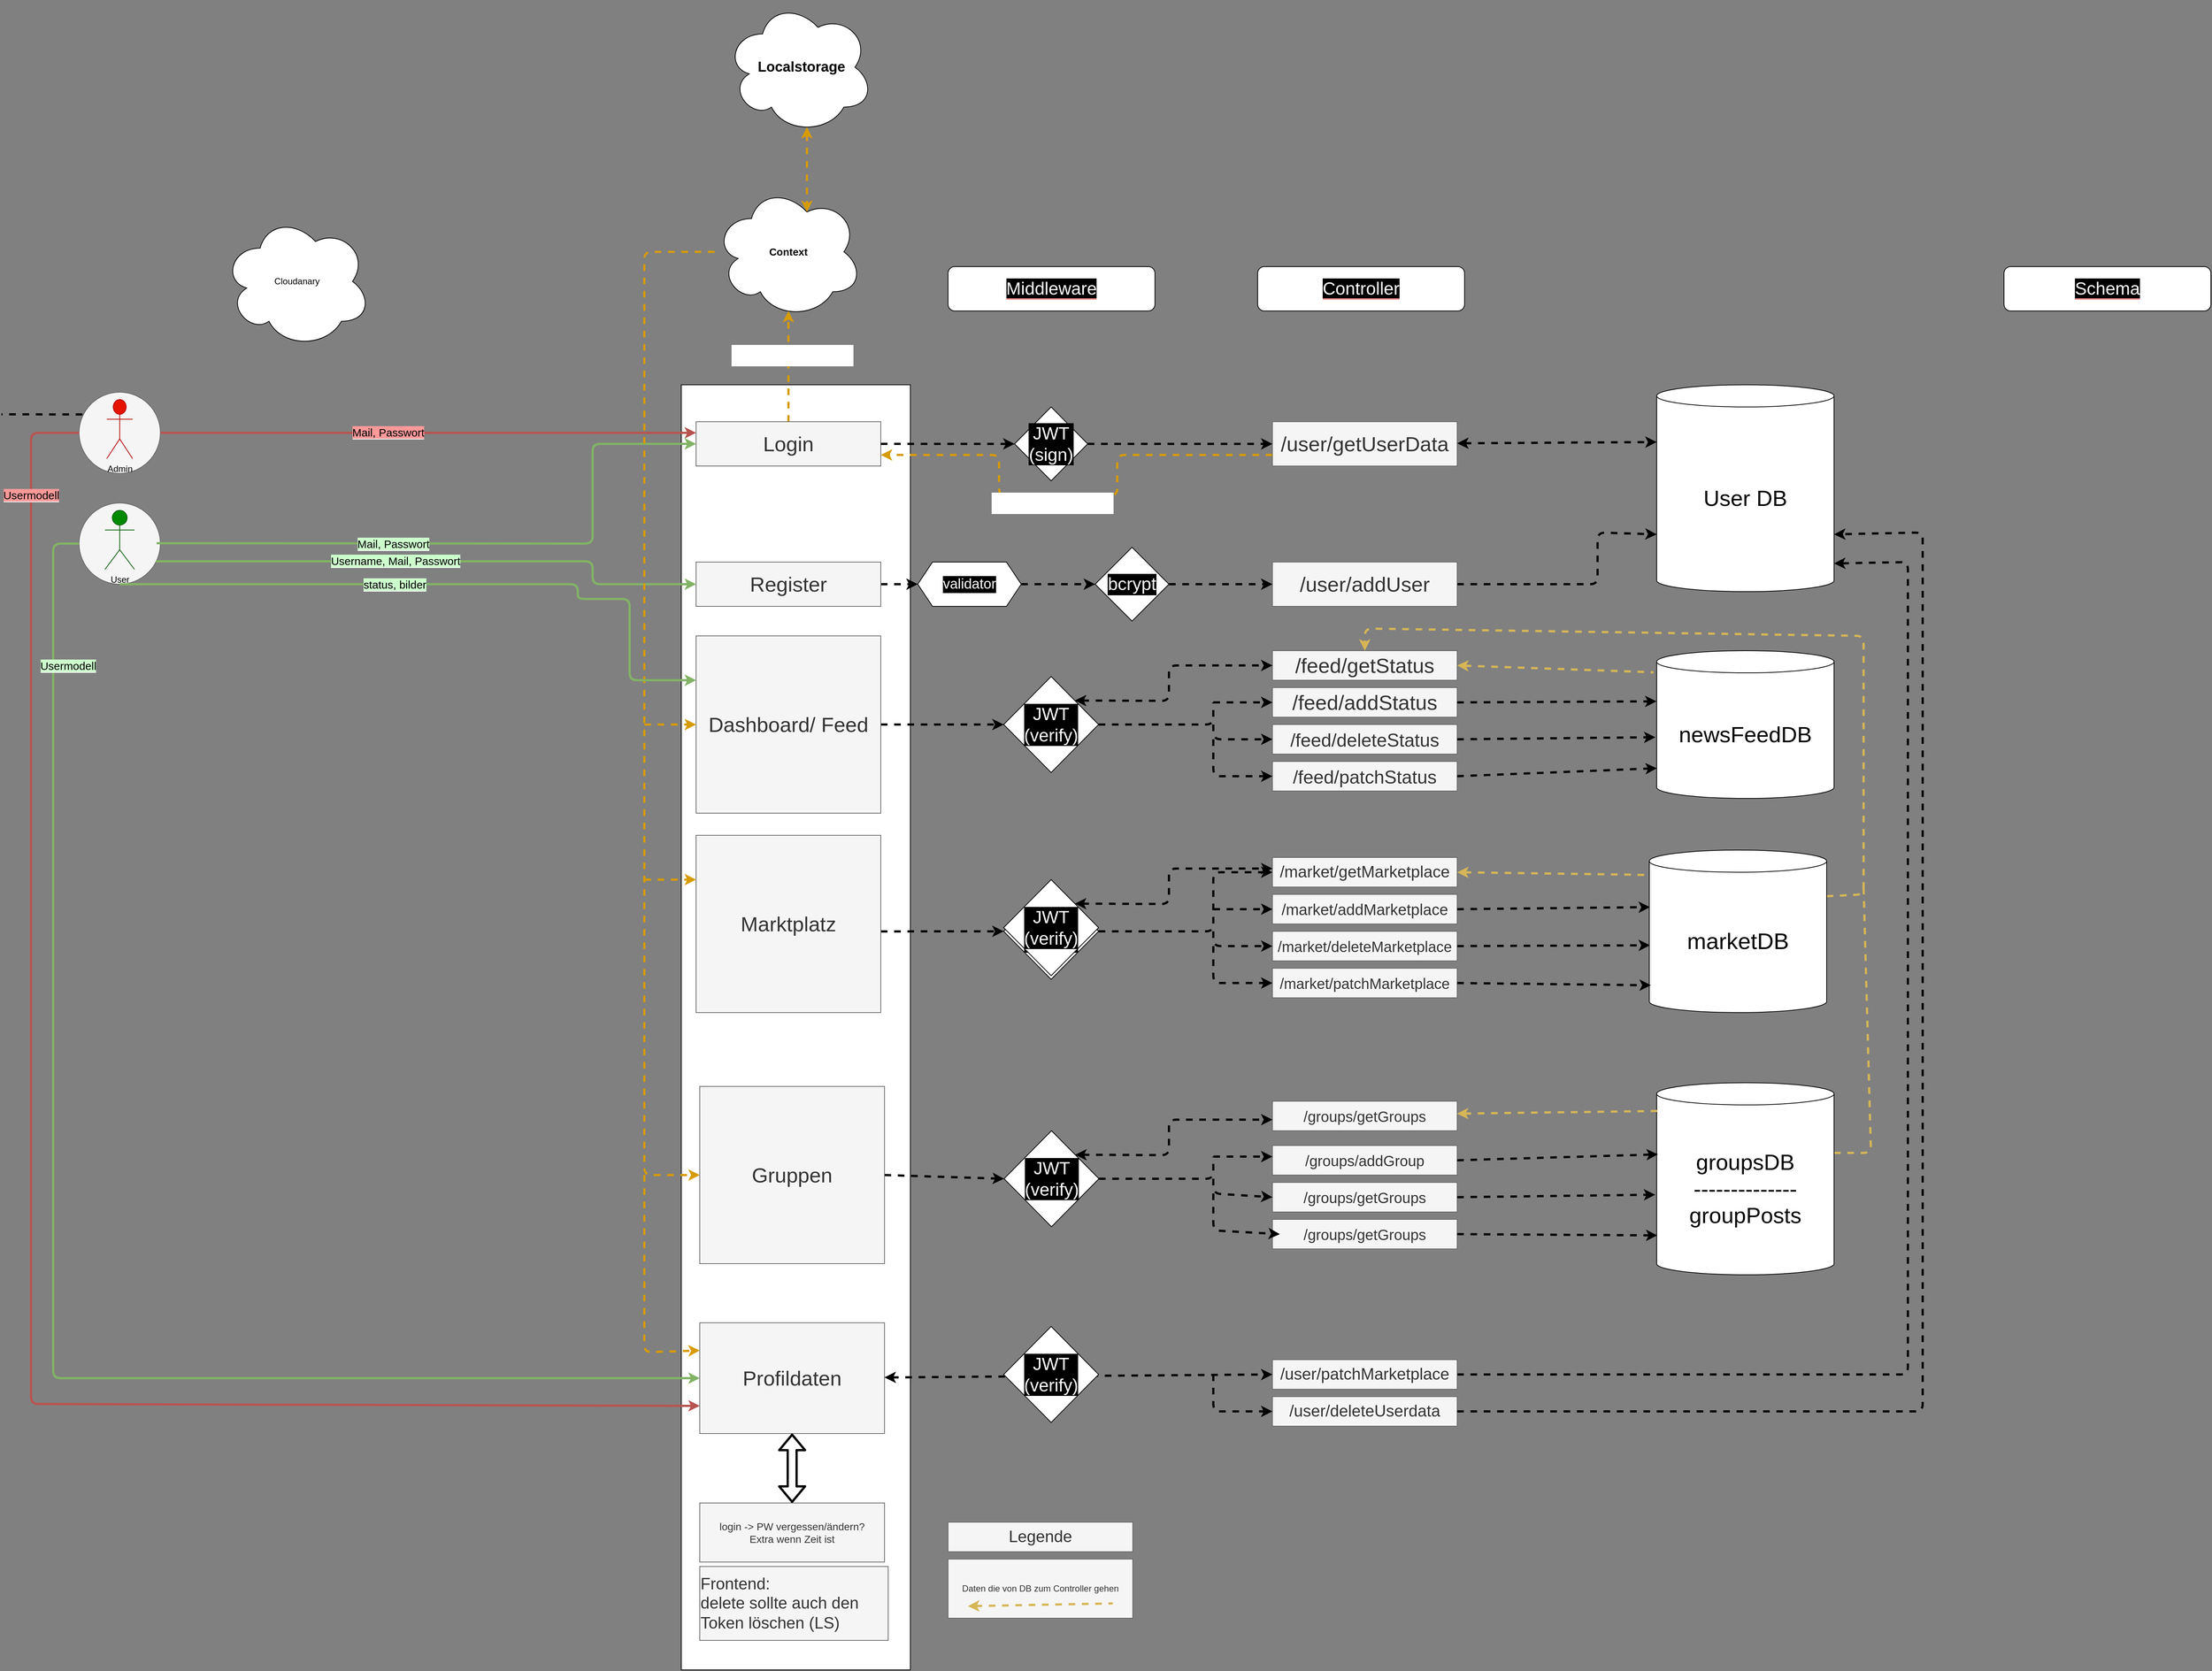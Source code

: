 <mxfile>
    <diagram id="BRW_ZsWo_HDdX70PyCVF" name="Seite-1">
        <mxGraphModel dx="2433" dy="1708" grid="1" gridSize="10" guides="1" tooltips="1" connect="1" arrows="1" fold="1" page="1" pageScale="1" pageWidth="827" pageHeight="1169" background="#808080" math="0" shadow="0">
            <root>
                <mxCell id="0"/>
                <mxCell id="1" parent="0"/>
                <mxCell id="218" style="edgeStyle=none;html=1;dashed=1;strokeWidth=3;fontSize=20;fontColor=#000000;startArrow=none;startFill=0;endArrow=none;endFill=0;exitX=0.04;exitY=0.274;exitDx=0;exitDy=0;exitPerimeter=0;" parent="1" source="62" edge="1">
                    <mxGeometry relative="1" as="geometry">
                        <mxPoint x="-40" y="280" as="targetPoint"/>
                    </mxGeometry>
                </mxCell>
                <mxCell id="62" value="" style="ellipse;whiteSpace=wrap;html=1;aspect=fixed;fillColor=#f5f5f5;fontColor=#333333;strokeColor=#666666;" parent="1" vertex="1">
                    <mxGeometry x="65" y="250" width="110" height="110" as="geometry"/>
                </mxCell>
                <mxCell id="61" value="" style="ellipse;whiteSpace=wrap;html=1;aspect=fixed;fillColor=#f5f5f5;fontColor=#333333;strokeColor=#666666;" parent="1" vertex="1">
                    <mxGeometry x="65" y="400" width="110" height="110" as="geometry"/>
                </mxCell>
                <mxCell id="2" value="&lt;font style=&quot;font-size: 30px;&quot;&gt;User DB&lt;/font&gt;" style="shape=cylinder3;whiteSpace=wrap;html=1;boundedLbl=1;backgroundOutline=1;size=15;" parent="1" vertex="1">
                    <mxGeometry x="2200" y="240" width="240" height="280" as="geometry"/>
                </mxCell>
                <mxCell id="5" value="Cloudanary&lt;br&gt;" style="ellipse;shape=cloud;whiteSpace=wrap;html=1;" parent="1" vertex="1">
                    <mxGeometry x="260" y="10" width="200" height="180" as="geometry"/>
                </mxCell>
                <mxCell id="6" value="&lt;font style=&quot;font-size: 14px;&quot;&gt;&lt;b&gt;Context&lt;/b&gt;&lt;/font&gt;" style="ellipse;shape=cloud;whiteSpace=wrap;html=1;" parent="1" vertex="1">
                    <mxGeometry x="925" y="-30" width="200" height="180" as="geometry"/>
                </mxCell>
                <mxCell id="10" value="&lt;font color=&quot;#000000&quot;&gt;Admin&lt;/font&gt;" style="shape=umlActor;verticalLabelPosition=bottom;verticalAlign=top;html=1;outlineConnect=0;fillColor=#e51400;fontColor=#ffffff;strokeColor=#B20000;" parent="1" vertex="1">
                    <mxGeometry x="102.5" y="260" width="35" height="80" as="geometry"/>
                </mxCell>
                <mxCell id="12" value="&lt;font color=&quot;#000000&quot;&gt;User&lt;/font&gt;" style="shape=umlActor;verticalLabelPosition=bottom;verticalAlign=top;html=1;outlineConnect=0;fillColor=#008a00;fontColor=#ffffff;strokeColor=#005700;" parent="1" vertex="1">
                    <mxGeometry x="100" y="410" width="40" height="80" as="geometry"/>
                </mxCell>
                <mxCell id="60" value="&lt;font style=&quot;font-size: 30px;&quot;&gt;newsFeedDB&lt;/font&gt;" style="shape=cylinder3;whiteSpace=wrap;html=1;boundedLbl=1;backgroundOutline=1;size=15;" parent="1" vertex="1">
                    <mxGeometry x="2200" y="600" width="240" height="200" as="geometry"/>
                </mxCell>
                <mxCell id="63" value="" style="rounded=0;whiteSpace=wrap;html=1;fontColor=#000000;" parent="1" vertex="1">
                    <mxGeometry x="880" y="240" width="310" height="1740" as="geometry"/>
                </mxCell>
                <mxCell id="91" style="edgeStyle=none;html=1;dashed=1;strokeWidth=3;fontSize=24;fontColor=#FFFFFF;fillColor=#ffe6cc;strokeColor=#d79b00;" parent="1" source="64" edge="1">
                    <mxGeometry relative="1" as="geometry">
                        <mxPoint x="1025" y="140.0" as="targetPoint"/>
                    </mxGeometry>
                </mxCell>
                <mxCell id="92" value="&lt;span style=&quot;color: rgba(0, 0, 0, 0); font-family: monospace; font-size: 0px; text-align: start; background-color: rgb(42, 37, 47);&quot;&gt;%3CmxGraphModel%3E%3Croot%3E%3CmxCell%20id%3D%220%22%2F%3E%3CmxCell%20id%3D%221%22%20parent%3D%220%22%2F%3E%3CmxCell%20id%3D%222%22%20value%3D%22userObj%22%20style%3D%22edgeLabel%3Bhtml%3D1%3Balign%3Dcenter%3BverticalAlign%3Dmiddle%3Bresizable%3D0%3Bpoints%3D%5B%5D%3BfontSize%3D24%3BfontColor%3D%23FFFFFF%3B%22%20vertex%3D%221%22%20connectable%3D%220%22%20parent%3D%221%22%3E%3CmxGeometry%20x%3D%221381.286%22%20y%3D%22400%22%20as%3D%22geometry%22%2F%3E%3C%2FmxCell%3E%3C%2Froot%3E%3C%2FmxGraphModel%3E&lt;/span&gt;&lt;span style=&quot;color: rgba(0, 0, 0, 0); font-family: monospace; font-size: 0px; text-align: start; background-color: rgb(42, 37, 47);&quot;&gt;%3CmxGraphModel%3E%3Croot%3E%3CmxCell%20id%3D%220%22%2F%3E%3CmxCell%20id%3D%221%22%20parent%3D%220%22%2F%3E%3CmxCell%20id%3D%222%22%20value%3D%22userObj%22%20style%3D%22edgeLabel%3Bhtml%3D1%3Balign%3Dcenter%3BverticalAlign%3Dmiddle%3Bresizable%3D0%3Bpoints%3D%5B%5D%3BfontSize%3D24%3BfontColor%3D%23FFFFFF%3B%22%20vertex%3D%221%22%20connectable%3D%220%22%20parent%3D%221%22%3E%3CmxGeometry%20x%3D%221381.286%22%20y%3D%22400%22%20as%3D%22geometry%22%2F%3E%3C%2FmxCell%3E%3C%2Froot%3E%3C%2FmxGraphModel%3E&lt;/span&gt;" style="edgeLabel;html=1;align=center;verticalAlign=middle;resizable=0;points=[];fontSize=24;fontColor=#FFFFFF;" parent="91" vertex="1" connectable="0">
                    <mxGeometry x="0.314" y="5" relative="1" as="geometry">
                        <mxPoint as="offset"/>
                    </mxGeometry>
                </mxCell>
                <mxCell id="64" value="&lt;font style=&quot;font-size: 28px;&quot;&gt;Login&lt;/font&gt;" style="rounded=0;whiteSpace=wrap;html=1;fontColor=#333333;fillColor=#f5f5f5;strokeColor=#666666;" parent="1" vertex="1">
                    <mxGeometry x="900" y="290" width="250" height="60" as="geometry"/>
                </mxCell>
                <mxCell id="65" value="" style="endArrow=classic;html=1;fontSize=28;fontColor=#000000;exitX=1;exitY=0.5;exitDx=0;exitDy=0;strokeWidth=3;fillColor=#f8cecc;strokeColor=#b85450;entryX=0;entryY=0.25;entryDx=0;entryDy=0;" parent="1" source="62" target="64" edge="1">
                    <mxGeometry width="50" height="50" relative="1" as="geometry">
                        <mxPoint x="640" y="700" as="sourcePoint"/>
                        <mxPoint x="860" y="305" as="targetPoint"/>
                    </mxGeometry>
                </mxCell>
                <mxCell id="67" value="&lt;span style=&quot;background-color: rgb(255, 153, 153);&quot;&gt;Mail, Passwort&lt;/span&gt;" style="edgeLabel;html=1;align=center;verticalAlign=middle;resizable=0;points=[];fontSize=15;fontColor=#000000;" parent="65" vertex="1" connectable="0">
                    <mxGeometry x="-0.151" y="1" relative="1" as="geometry">
                        <mxPoint as="offset"/>
                    </mxGeometry>
                </mxCell>
                <mxCell id="68" value="" style="endArrow=classic;html=1;fontSize=28;fontColor=#000000;exitX=1;exitY=0.5;exitDx=0;exitDy=0;strokeWidth=3;fillColor=#d5e8d4;strokeColor=#82b366;entryX=0;entryY=0.5;entryDx=0;entryDy=0;" parent="1" target="64" edge="1">
                    <mxGeometry width="50" height="50" relative="1" as="geometry">
                        <mxPoint x="170" y="454.5" as="sourcePoint"/>
                        <mxPoint x="770" y="500" as="targetPoint"/>
                        <Array as="points">
                            <mxPoint x="760" y="455"/>
                            <mxPoint x="760" y="320"/>
                        </Array>
                    </mxGeometry>
                </mxCell>
                <mxCell id="69" value="&lt;span style=&quot;background-color: rgb(204, 255, 204);&quot;&gt;Mail, Passwort&lt;/span&gt;" style="edgeLabel;html=1;align=center;verticalAlign=middle;resizable=0;points=[];fontSize=15;fontColor=#000000;" parent="68" vertex="1" connectable="0">
                    <mxGeometry x="-0.151" y="1" relative="1" as="geometry">
                        <mxPoint x="-47" y="1" as="offset"/>
                    </mxGeometry>
                </mxCell>
                <mxCell id="105" style="edgeStyle=none;html=1;exitX=1;exitY=0.5;exitDx=0;exitDy=0;entryX=0;entryY=0.5;entryDx=0;entryDy=0;dashed=1;strokeWidth=3;fontSize=19;fontColor=#FFFFFF;" parent="1" source="70" target="102" edge="1">
                    <mxGeometry relative="1" as="geometry"/>
                </mxCell>
                <mxCell id="70" value="&lt;font style=&quot;font-size: 28px;&quot;&gt;Register&lt;/font&gt;" style="rounded=0;whiteSpace=wrap;html=1;fontColor=#333333;fillColor=#f5f5f5;strokeColor=#666666;" parent="1" vertex="1">
                    <mxGeometry x="900" y="480" width="250" height="60" as="geometry"/>
                </mxCell>
                <mxCell id="71" value="" style="endArrow=classic;html=1;fontSize=28;fontColor=#000000;exitX=0.945;exitY=0.718;exitDx=0;exitDy=0;strokeWidth=3;fillColor=#d5e8d4;strokeColor=#82b366;entryX=0;entryY=0.5;entryDx=0;entryDy=0;exitPerimeter=0;" parent="1" source="61" target="70" edge="1">
                    <mxGeometry width="50" height="50" relative="1" as="geometry">
                        <mxPoint x="180" y="464.5" as="sourcePoint"/>
                        <mxPoint x="910" y="330" as="targetPoint"/>
                        <Array as="points">
                            <mxPoint x="760" y="479"/>
                            <mxPoint x="760" y="510"/>
                        </Array>
                    </mxGeometry>
                </mxCell>
                <mxCell id="72" value="&lt;span style=&quot;background-color: rgb(204, 255, 204);&quot;&gt;Username, Mail, Passwort&lt;/span&gt;" style="edgeLabel;html=1;align=center;verticalAlign=middle;resizable=0;points=[];fontSize=15;fontColor=#000000;" parent="71" vertex="1" connectable="0">
                    <mxGeometry x="-0.151" y="1" relative="1" as="geometry">
                        <mxPoint as="offset"/>
                    </mxGeometry>
                </mxCell>
                <mxCell id="134" style="edgeStyle=none;html=1;exitX=1;exitY=0.5;exitDx=0;exitDy=0;entryX=0;entryY=0.5;entryDx=0;entryDy=0;strokeWidth=3;fontSize=15;fontColor=#000000;dashed=1;" parent="1" source="74" target="131" edge="1">
                    <mxGeometry relative="1" as="geometry"/>
                </mxCell>
                <mxCell id="74" value="&lt;font style=&quot;font-size: 28px;&quot;&gt;Dashboard/ Feed&lt;/font&gt;" style="rounded=0;whiteSpace=wrap;html=1;fontColor=#333333;fillColor=#f5f5f5;strokeColor=#666666;" parent="1" vertex="1">
                    <mxGeometry x="900" y="580" width="250" height="240" as="geometry"/>
                </mxCell>
                <mxCell id="152" style="edgeStyle=none;html=1;entryX=0;entryY=0.5;entryDx=0;entryDy=0;dashed=1;strokeWidth=3;fontSize=15;fontColor=#000000;exitX=1;exitY=0.542;exitDx=0;exitDy=0;exitPerimeter=0;" parent="1" source="75" target="148" edge="1">
                    <mxGeometry relative="1" as="geometry">
                        <mxPoint x="1316.25" y="980" as="targetPoint"/>
                    </mxGeometry>
                </mxCell>
                <mxCell id="75" value="&lt;font style=&quot;font-size: 28px;&quot;&gt;Marktplatz&lt;/font&gt;" style="rounded=0;whiteSpace=wrap;html=1;fontColor=#333333;fillColor=#f5f5f5;strokeColor=#666666;" parent="1" vertex="1">
                    <mxGeometry x="900" y="850" width="250" height="240" as="geometry"/>
                </mxCell>
                <mxCell id="195" style="edgeStyle=none;html=1;exitX=1;exitY=0.5;exitDx=0;exitDy=0;entryX=0;entryY=0.5;entryDx=0;entryDy=0;dashed=1;strokeWidth=3;fontSize=20;fontColor=#000000;startArrow=none;startFill=0;" parent="1" source="76" target="213" edge="1">
                    <mxGeometry relative="1" as="geometry">
                        <mxPoint x="1316.25" y="1315" as="targetPoint"/>
                    </mxGeometry>
                </mxCell>
                <mxCell id="76" value="&lt;font style=&quot;font-size: 28px;&quot;&gt;Gruppen&lt;/font&gt;" style="rounded=0;whiteSpace=wrap;html=1;fontColor=#333333;fillColor=#f5f5f5;strokeColor=#666666;" parent="1" vertex="1">
                    <mxGeometry x="905" y="1190" width="250" height="240" as="geometry"/>
                </mxCell>
                <mxCell id="78" value="&lt;font style=&quot;background-color: rgb(0, 0, 0); font-size: 24px;&quot; color=&quot;#ffffff&quot;&gt;Middleware&lt;/font&gt;" style="rounded=1;whiteSpace=wrap;html=1;labelBackgroundColor=#FF9999;fontSize=15;fontColor=#000000;" parent="1" vertex="1">
                    <mxGeometry x="1241" y="80" width="280" height="60" as="geometry"/>
                </mxCell>
                <mxCell id="85" style="edgeStyle=none;html=1;strokeWidth=3;fontSize=24;fontColor=#FFFFFF;dashed=1;" parent="1" source="79" target="84" edge="1">
                    <mxGeometry relative="1" as="geometry"/>
                </mxCell>
                <mxCell id="79" value="JWT&lt;br&gt;(sign)" style="rhombus;whiteSpace=wrap;html=1;labelBackgroundColor=#000000;fontSize=24;fontColor=#FFFFFF;" parent="1" vertex="1">
                    <mxGeometry x="1331" y="270" width="99" height="100" as="geometry"/>
                </mxCell>
                <mxCell id="81" value="" style="endArrow=classic;html=1;strokeWidth=3;fontSize=24;fontColor=#FFFFFF;exitX=1;exitY=0.5;exitDx=0;exitDy=0;entryX=0;entryY=0.5;entryDx=0;entryDy=0;dashed=1;" parent="1" source="64" target="79" edge="1">
                    <mxGeometry width="50" height="50" relative="1" as="geometry">
                        <mxPoint x="1250" y="350" as="sourcePoint"/>
                        <mxPoint x="1350" y="320" as="targetPoint"/>
                    </mxGeometry>
                </mxCell>
                <mxCell id="83" value="&lt;font style=&quot;background-color: rgb(0, 0, 0); font-size: 24px;&quot; color=&quot;#ffffff&quot;&gt;Controller&lt;/font&gt;" style="rounded=1;whiteSpace=wrap;html=1;labelBackgroundColor=#FF9999;fontSize=15;fontColor=#000000;" parent="1" vertex="1">
                    <mxGeometry x="1660" y="80" width="280" height="60" as="geometry"/>
                </mxCell>
                <mxCell id="88" style="edgeStyle=none;html=1;exitX=0;exitY=0.75;exitDx=0;exitDy=0;dashed=1;strokeWidth=3;fontSize=24;fontColor=#FFFFFF;entryX=1;entryY=0.75;entryDx=0;entryDy=0;fillColor=#ffe6cc;strokeColor=#d79b00;" parent="1" source="84" target="64" edge="1">
                    <mxGeometry relative="1" as="geometry">
                        <mxPoint x="1470" y="334.714" as="targetPoint"/>
                        <Array as="points">
                            <mxPoint x="1470" y="335"/>
                            <mxPoint x="1470" y="390"/>
                            <mxPoint x="1310" y="390"/>
                            <mxPoint x="1310" y="335"/>
                        </Array>
                    </mxGeometry>
                </mxCell>
                <mxCell id="90" value="token (userObj)" style="edgeLabel;html=1;align=center;verticalAlign=middle;resizable=0;points=[];fontSize=24;fontColor=#FFFFFF;" parent="88" vertex="1" connectable="0">
                    <mxGeometry x="0.017" y="-2" relative="1" as="geometry">
                        <mxPoint x="-28" y="12" as="offset"/>
                    </mxGeometry>
                </mxCell>
                <mxCell id="99" style="edgeStyle=none;html=1;entryX=0;entryY=0;entryDx=0;entryDy=77.5;entryPerimeter=0;dashed=1;strokeWidth=3;fontSize=19;fontColor=#FFFFFF;startArrow=classic;startFill=1;" parent="1" source="84" target="2" edge="1">
                    <mxGeometry relative="1" as="geometry"/>
                </mxCell>
                <mxCell id="84" value="&lt;font style=&quot;font-size: 28px;&quot;&gt;/user/getUserData&lt;/font&gt;" style="rounded=0;whiteSpace=wrap;html=1;fontColor=#333333;fillColor=#f5f5f5;strokeColor=#666666;" parent="1" vertex="1">
                    <mxGeometry x="1680" y="290" width="250" height="60" as="geometry"/>
                </mxCell>
                <mxCell id="94" value="token (userObj)" style="edgeLabel;html=1;align=center;verticalAlign=middle;resizable=0;points=[];fontSize=24;fontColor=#FFFFFF;" parent="1" vertex="1" connectable="0">
                    <mxGeometry x="1029.996" y="200" as="geometry"/>
                </mxCell>
                <mxCell id="96" value="&lt;font size=&quot;1&quot; style=&quot;&quot;&gt;&lt;b style=&quot;font-size: 19px;&quot;&gt;&amp;nbsp;Localstorage&lt;/b&gt;&lt;/font&gt;" style="ellipse;shape=cloud;whiteSpace=wrap;html=1;" parent="1" vertex="1">
                    <mxGeometry x="940" y="-280" width="200" height="180" as="geometry"/>
                </mxCell>
                <mxCell id="98" value="" style="endArrow=classic;startArrow=classic;html=1;dashed=1;strokeWidth=3;fontSize=19;fontColor=#FFFFFF;exitX=0.55;exitY=0.95;exitDx=0;exitDy=0;exitPerimeter=0;entryX=0.625;entryY=0.2;entryDx=0;entryDy=0;entryPerimeter=0;fillColor=#ffe6cc;strokeColor=#d79b00;" parent="1" source="96" target="6" edge="1">
                    <mxGeometry width="50" height="50" relative="1" as="geometry">
                        <mxPoint x="1060" y="430" as="sourcePoint"/>
                        <mxPoint x="1110" y="380" as="targetPoint"/>
                    </mxGeometry>
                </mxCell>
                <mxCell id="95" style="edgeStyle=none;html=1;dashed=1;strokeWidth=3;fontSize=14;fontColor=#FFFFFF;entryX=0;entryY=0.5;entryDx=0;entryDy=0;fillColor=#ffe6cc;strokeColor=#d79b00;" parent="1" source="6" target="76" edge="1">
                    <mxGeometry relative="1" as="geometry">
                        <mxPoint x="820" y="1182.857" as="targetPoint"/>
                        <Array as="points">
                            <mxPoint x="830" y="60"/>
                            <mxPoint x="830" y="660"/>
                            <mxPoint x="830" y="1310"/>
                        </Array>
                    </mxGeometry>
                </mxCell>
                <mxCell id="108" style="edgeStyle=none;html=1;exitX=1;exitY=0.5;exitDx=0;exitDy=0;entryX=0;entryY=0;entryDx=0;entryDy=202.5;entryPerimeter=0;dashed=1;strokeWidth=3;fontSize=19;fontColor=#FFFFFF;" parent="1" source="100" target="2" edge="1">
                    <mxGeometry relative="1" as="geometry">
                        <Array as="points">
                            <mxPoint x="2120" y="510"/>
                            <mxPoint x="2120" y="440"/>
                        </Array>
                    </mxGeometry>
                </mxCell>
                <mxCell id="100" value="&lt;font style=&quot;font-size: 28px;&quot;&gt;/user/addUser&lt;/font&gt;" style="rounded=0;whiteSpace=wrap;html=1;fontColor=#333333;fillColor=#f5f5f5;strokeColor=#666666;" parent="1" vertex="1">
                    <mxGeometry x="1680" y="480" width="250" height="60" as="geometry"/>
                </mxCell>
                <mxCell id="106" style="edgeStyle=none;html=1;dashed=1;strokeWidth=3;fontSize=19;fontColor=#FFFFFF;" parent="1" source="102" target="104" edge="1">
                    <mxGeometry relative="1" as="geometry"/>
                </mxCell>
                <mxCell id="102" value="validator" style="shape=hexagon;perimeter=hexagonPerimeter2;whiteSpace=wrap;html=1;fixedSize=1;labelBackgroundColor=#000000;fontSize=19;fontColor=#FFFFFF;" parent="1" vertex="1">
                    <mxGeometry x="1200" y="480" width="140" height="60" as="geometry"/>
                </mxCell>
                <mxCell id="107" style="edgeStyle=none;html=1;entryX=0;entryY=0.5;entryDx=0;entryDy=0;dashed=1;strokeWidth=3;fontSize=19;fontColor=#FFFFFF;" parent="1" source="104" target="100" edge="1">
                    <mxGeometry relative="1" as="geometry"/>
                </mxCell>
                <mxCell id="104" value="bcrypt" style="rhombus;whiteSpace=wrap;html=1;labelBackgroundColor=#000000;fontSize=24;fontColor=#FFFFFF;" parent="1" vertex="1">
                    <mxGeometry x="1440" y="460" width="100" height="100" as="geometry"/>
                </mxCell>
                <mxCell id="111" value="" style="endArrow=classic;html=1;dashed=1;strokeWidth=3;fontSize=19;fontColor=#FFFFFF;entryX=0;entryY=0.5;entryDx=0;entryDy=0;fillColor=#ffe6cc;strokeColor=#d79b00;" parent="1" target="74" edge="1">
                    <mxGeometry width="50" height="50" relative="1" as="geometry">
                        <mxPoint x="830" y="700" as="sourcePoint"/>
                        <mxPoint x="1060" y="880" as="targetPoint"/>
                    </mxGeometry>
                </mxCell>
                <mxCell id="112" value="" style="endArrow=classic;html=1;dashed=1;strokeWidth=3;fontSize=19;fontColor=#FFFFFF;entryX=0;entryY=0.25;entryDx=0;entryDy=0;fillColor=#ffe6cc;strokeColor=#d79b00;" parent="1" target="75" edge="1">
                    <mxGeometry width="50" height="50" relative="1" as="geometry">
                        <mxPoint x="830" y="910" as="sourcePoint"/>
                        <mxPoint x="710" y="960" as="targetPoint"/>
                    </mxGeometry>
                </mxCell>
                <mxCell id="113" value="&lt;font style=&quot;font-size: 28px;&quot;&gt;/feed/getStatus&lt;/font&gt;" style="rounded=0;whiteSpace=wrap;html=1;fontColor=#333333;fillColor=#f5f5f5;strokeColor=#666666;" parent="1" vertex="1">
                    <mxGeometry x="1680" y="600" width="250" height="40" as="geometry"/>
                </mxCell>
                <mxCell id="114" value="&lt;font style=&quot;font-size: 25px;&quot;&gt;/feed/deleteStatus&lt;/font&gt;" style="rounded=0;whiteSpace=wrap;html=1;fontColor=#333333;fillColor=#f5f5f5;strokeColor=#666666;" parent="1" vertex="1">
                    <mxGeometry x="1680" y="700" width="250" height="40" as="geometry"/>
                </mxCell>
                <mxCell id="117" value="&lt;font style=&quot;font-size: 28px;&quot;&gt;/feed/addStatus&lt;/font&gt;" style="rounded=0;whiteSpace=wrap;html=1;fontColor=#333333;fillColor=#f5f5f5;strokeColor=#666666;" parent="1" vertex="1">
                    <mxGeometry x="1680" y="650" width="250" height="40" as="geometry"/>
                </mxCell>
                <mxCell id="118" value="&lt;font style=&quot;font-size: 25px;&quot;&gt;/feed/patchStatus&lt;/font&gt;" style="rounded=0;whiteSpace=wrap;html=1;fontColor=#333333;fillColor=#f5f5f5;strokeColor=#666666;" parent="1" vertex="1">
                    <mxGeometry x="1680" y="750" width="250" height="40" as="geometry"/>
                </mxCell>
                <mxCell id="119" value="&lt;div style=&quot;text-align: left;&quot;&gt;&lt;span style=&quot;background-color: initial;&quot;&gt;&lt;font style=&quot;font-size: 22px;&quot;&gt;/market/getMarketplace&lt;/font&gt;&lt;/span&gt;&lt;/div&gt;" style="rounded=0;whiteSpace=wrap;html=1;fontColor=#333333;fillColor=#f5f5f5;strokeColor=#666666;" parent="1" vertex="1">
                    <mxGeometry x="1680" y="880" width="250" height="40" as="geometry"/>
                </mxCell>
                <mxCell id="123" value="&lt;div style=&quot;text-align: left; font-size: 21px;&quot;&gt;&lt;span style=&quot;background-color: initial;&quot;&gt;&lt;font style=&quot;font-size: 21px;&quot;&gt;/&lt;/font&gt;&lt;/span&gt;&lt;span style=&quot;&quot;&gt;market&lt;/span&gt;&lt;span style=&quot;background-color: initial;&quot;&gt;&lt;font style=&quot;font-size: 21px;&quot;&gt;/addMarketplace&lt;/font&gt;&lt;/span&gt;&lt;/div&gt;" style="rounded=0;whiteSpace=wrap;html=1;fontColor=#333333;fillColor=#f5f5f5;strokeColor=#666666;" parent="1" vertex="1">
                    <mxGeometry x="1680" y="930" width="250" height="40" as="geometry"/>
                </mxCell>
                <mxCell id="124" value="&lt;div style=&quot;text-align: left; font-size: 20px;&quot;&gt;&lt;span style=&quot;background-color: initial;&quot;&gt;&lt;font style=&quot;font-size: 20px;&quot;&gt;/&lt;/font&gt;&lt;/span&gt;&lt;span style=&quot;&quot;&gt;market&lt;/span&gt;&lt;span style=&quot;background-color: initial;&quot;&gt;&lt;font style=&quot;font-size: 20px;&quot;&gt;/deleteMarketplace&lt;/font&gt;&lt;/span&gt;&lt;/div&gt;" style="rounded=0;whiteSpace=wrap;html=1;fontColor=#333333;fillColor=#f5f5f5;strokeColor=#666666;" parent="1" vertex="1">
                    <mxGeometry x="1680" y="980" width="250" height="40" as="geometry"/>
                </mxCell>
                <mxCell id="125" value="&lt;div style=&quot;text-align: left; font-size: 20px;&quot;&gt;&lt;span style=&quot;background-color: initial;&quot;&gt;&lt;font style=&quot;font-size: 20px;&quot;&gt;/&lt;/font&gt;&lt;/span&gt;&lt;span style=&quot;&quot;&gt;market&lt;/span&gt;&lt;span style=&quot;background-color: initial;&quot;&gt;&lt;font style=&quot;font-size: 20px;&quot;&gt;/patchMarketplace&lt;/font&gt;&lt;/span&gt;&lt;/div&gt;" style="rounded=0;whiteSpace=wrap;html=1;fontColor=#333333;fillColor=#f5f5f5;strokeColor=#666666;" parent="1" vertex="1">
                    <mxGeometry x="1680" y="1030" width="250" height="40" as="geometry"/>
                </mxCell>
                <mxCell id="126" value="&lt;font style=&quot;background-color: rgb(0, 0, 0); font-size: 24px;&quot; color=&quot;#ffffff&quot;&gt;Schema&lt;/font&gt;" style="rounded=1;whiteSpace=wrap;html=1;labelBackgroundColor=#FF9999;fontSize=15;fontColor=#000000;" parent="1" vertex="1">
                    <mxGeometry x="2670" y="80" width="280" height="60" as="geometry"/>
                </mxCell>
                <mxCell id="127" style="edgeStyle=none;html=1;exitX=0.5;exitY=1;exitDx=0;exitDy=0;entryX=0;entryY=0.25;entryDx=0;entryDy=0;strokeWidth=3;fontSize=22;fontColor=#FFFFFF;fillColor=#d5e8d4;strokeColor=#82b366;" parent="1" source="61" target="74" edge="1">
                    <mxGeometry relative="1" as="geometry">
                        <Array as="points">
                            <mxPoint x="740" y="510"/>
                            <mxPoint x="740" y="530"/>
                            <mxPoint x="810" y="530"/>
                            <mxPoint x="810" y="640"/>
                        </Array>
                    </mxGeometry>
                </mxCell>
                <mxCell id="128" value="&lt;font color=&quot;#000000&quot; style=&quot;font-size: 15px; background-color: rgb(204, 255, 204);&quot;&gt;status, bilder&lt;/font&gt;" style="edgeLabel;html=1;align=center;verticalAlign=middle;resizable=0;points=[];fontSize=15;fontColor=#FFFFFF;spacing=0;" parent="127" vertex="1" connectable="0">
                    <mxGeometry x="-0.183" y="-1" relative="1" as="geometry">
                        <mxPoint y="-1" as="offset"/>
                    </mxGeometry>
                </mxCell>
                <mxCell id="135" style="edgeStyle=none;html=1;entryX=0;entryY=0.5;entryDx=0;entryDy=0;dashed=1;strokeWidth=3;fontSize=15;fontColor=#000000;endArrow=classic;endFill=1;startArrow=classic;startFill=1;exitX=1;exitY=0;exitDx=0;exitDy=0;" parent="1" source="131" target="113" edge="1">
                    <mxGeometry relative="1" as="geometry">
                        <mxPoint x="1460" y="700" as="sourcePoint"/>
                        <Array as="points">
                            <mxPoint x="1540" y="668"/>
                            <mxPoint x="1540" y="620"/>
                            <mxPoint x="1600" y="620"/>
                        </Array>
                    </mxGeometry>
                </mxCell>
                <mxCell id="204" style="edgeStyle=none;html=1;dashed=1;strokeWidth=3;fontSize=20;fontColor=#000000;startArrow=none;startFill=0;endArrow=none;endFill=0;" parent="1" source="131" edge="1">
                    <mxGeometry relative="1" as="geometry">
                        <mxPoint x="1600" y="670" as="targetPoint"/>
                        <Array as="points">
                            <mxPoint x="1600" y="700"/>
                        </Array>
                    </mxGeometry>
                </mxCell>
                <mxCell id="131" value="JWT&lt;br&gt;(verify)" style="rhombus;whiteSpace=wrap;html=1;labelBackgroundColor=#000000;fontSize=24;fontColor=#FFFFFF;" parent="1" vertex="1">
                    <mxGeometry x="1316.25" y="635" width="128.5" height="130" as="geometry"/>
                </mxCell>
                <mxCell id="136" value="" style="endArrow=classic;html=1;dashed=1;strokeWidth=3;fontSize=15;fontColor=#000000;entryX=0;entryY=0.5;entryDx=0;entryDy=0;" parent="1" target="117" edge="1">
                    <mxGeometry width="50" height="50" relative="1" as="geometry">
                        <mxPoint x="1600" y="670" as="sourcePoint"/>
                        <mxPoint x="1230" y="620" as="targetPoint"/>
                    </mxGeometry>
                </mxCell>
                <mxCell id="137" value="" style="endArrow=classic;html=1;dashed=1;strokeWidth=3;fontSize=15;fontColor=#000000;entryX=0;entryY=0.5;entryDx=0;entryDy=0;" parent="1" target="114" edge="1">
                    <mxGeometry width="50" height="50" relative="1" as="geometry">
                        <mxPoint x="1600" y="700" as="sourcePoint"/>
                        <mxPoint x="1230" y="620" as="targetPoint"/>
                        <Array as="points">
                            <mxPoint x="1600" y="720"/>
                        </Array>
                    </mxGeometry>
                </mxCell>
                <mxCell id="138" value="" style="endArrow=classic;html=1;dashed=1;strokeWidth=3;fontSize=15;fontColor=#000000;entryX=0;entryY=0.5;entryDx=0;entryDy=0;" parent="1" target="118" edge="1">
                    <mxGeometry width="50" height="50" relative="1" as="geometry">
                        <mxPoint x="1600" y="720" as="sourcePoint"/>
                        <mxPoint x="1230" y="620" as="targetPoint"/>
                        <Array as="points">
                            <mxPoint x="1600" y="770"/>
                        </Array>
                    </mxGeometry>
                </mxCell>
                <mxCell id="219" style="edgeStyle=none;html=1;exitX=1;exitY=0;exitDx=0;exitDy=62.5;exitPerimeter=0;dashed=1;strokeWidth=3;fontSize=20;fontColor=#000000;startArrow=none;startFill=0;endArrow=classic;endFill=1;entryX=0.5;entryY=0;entryDx=0;entryDy=0;fillColor=#fff2cc;strokeColor=#d6b656;" parent="1" source="153" target="113" edge="1">
                    <mxGeometry relative="1" as="geometry">
                        <mxPoint x="2480" y="932.455" as="targetPoint"/>
                        <Array as="points">
                            <mxPoint x="2480" y="930"/>
                            <mxPoint x="2480" y="580"/>
                            <mxPoint x="1805" y="570"/>
                        </Array>
                    </mxGeometry>
                </mxCell>
                <mxCell id="147" style="edgeStyle=none;html=1;exitX=1;exitY=0.5;exitDx=0;exitDy=0;dashed=1;strokeWidth=3;fontSize=15;fontColor=#000000;entryX=0;entryY=0.5;entryDx=0;entryDy=0;" parent="1" source="148" target="119" edge="1">
                    <mxGeometry relative="1" as="geometry">
                        <mxPoint x="1660" y="910" as="targetPoint"/>
                        <Array as="points">
                            <mxPoint x="1600" y="980"/>
                            <mxPoint x="1600" y="900"/>
                        </Array>
                    </mxGeometry>
                </mxCell>
                <mxCell id="153" value="&lt;font style=&quot;font-size: 31px;&quot;&gt;marketDB&lt;/font&gt;" style="shape=cylinder3;whiteSpace=wrap;html=1;boundedLbl=1;backgroundOutline=1;size=15;" parent="1" vertex="1">
                    <mxGeometry x="2190" y="870" width="240" height="220" as="geometry"/>
                </mxCell>
                <mxCell id="148" value="JWT&lt;br&gt;(verify)" style="rhombus;whiteSpace=wrap;html=1;labelBackgroundColor=#000000;fontSize=24;fontColor=#FFFFFF;" parent="1" vertex="1">
                    <mxGeometry x="1316.25" y="915" width="128.5" height="130" as="geometry"/>
                </mxCell>
                <mxCell id="154" value="" style="endArrow=none;html=1;dashed=1;strokeWidth=3;fontSize=15;fontColor=#000000;exitX=1;exitY=0.5;exitDx=0;exitDy=0;entryX=-0.018;entryY=0.146;entryDx=0;entryDy=0;entryPerimeter=0;startArrow=classic;startFill=1;endFill=0;fillColor=#fff2cc;strokeColor=#d6b656;" parent="1" source="113" target="60" edge="1">
                    <mxGeometry width="50" height="50" relative="1" as="geometry">
                        <mxPoint x="1890" y="730" as="sourcePoint"/>
                        <mxPoint x="1940" y="680" as="targetPoint"/>
                    </mxGeometry>
                </mxCell>
                <mxCell id="149" value="" style="endArrow=classic;html=1;dashed=1;strokeWidth=3;fontSize=15;fontColor=#000000;entryX=0;entryY=0.5;entryDx=0;entryDy=0;" parent="1" edge="1">
                    <mxGeometry width="50" height="50" relative="1" as="geometry">
                        <mxPoint x="1600" y="950" as="sourcePoint"/>
                        <mxPoint x="1680" y="950" as="targetPoint"/>
                    </mxGeometry>
                </mxCell>
                <mxCell id="155" value="" style="endArrow=classic;html=1;dashed=1;strokeWidth=3;fontSize=15;fontColor=#000000;exitX=1;exitY=0.5;exitDx=0;exitDy=0;entryX=-0.001;entryY=0.343;entryDx=0;entryDy=0;entryPerimeter=0;" parent="1" source="117" target="60" edge="1">
                    <mxGeometry width="50" height="50" relative="1" as="geometry">
                        <mxPoint x="1470" y="670" as="sourcePoint"/>
                        <mxPoint x="2190" y="670" as="targetPoint"/>
                    </mxGeometry>
                </mxCell>
                <mxCell id="150" value="" style="endArrow=classic;html=1;dashed=1;strokeWidth=3;fontSize=15;fontColor=#000000;entryX=0;entryY=0.5;entryDx=0;entryDy=0;" parent="1" edge="1">
                    <mxGeometry width="50" height="50" relative="1" as="geometry">
                        <mxPoint x="1600" y="980" as="sourcePoint"/>
                        <mxPoint x="1680" y="1000" as="targetPoint"/>
                        <Array as="points">
                            <mxPoint x="1600" y="1000"/>
                        </Array>
                    </mxGeometry>
                </mxCell>
                <mxCell id="156" value="" style="endArrow=classic;html=1;dashed=1;strokeWidth=3;fontSize=15;fontColor=#000000;exitX=1;exitY=0.5;exitDx=0;exitDy=0;entryX=-0.007;entryY=0.586;entryDx=0;entryDy=0;entryPerimeter=0;" parent="1" source="114" target="60" edge="1">
                    <mxGeometry width="50" height="50" relative="1" as="geometry">
                        <mxPoint x="1470" y="670" as="sourcePoint"/>
                        <mxPoint x="2170" y="710" as="targetPoint"/>
                    </mxGeometry>
                </mxCell>
                <mxCell id="151" value="" style="endArrow=classic;html=1;dashed=1;strokeWidth=3;fontSize=15;fontColor=#000000;entryX=0;entryY=0.5;entryDx=0;entryDy=0;" parent="1" edge="1">
                    <mxGeometry width="50" height="50" relative="1" as="geometry">
                        <mxPoint x="1600" y="1000" as="sourcePoint"/>
                        <mxPoint x="1680" y="1050" as="targetPoint"/>
                        <Array as="points">
                            <mxPoint x="1600" y="1050"/>
                        </Array>
                    </mxGeometry>
                </mxCell>
                <mxCell id="157" value="" style="endArrow=classic;html=1;dashed=1;strokeWidth=3;fontSize=15;fontColor=#000000;exitX=1;exitY=0.5;exitDx=0;exitDy=0;entryX=0.001;entryY=0.796;entryDx=0;entryDy=0;entryPerimeter=0;" parent="1" source="118" target="60" edge="1">
                    <mxGeometry width="50" height="50" relative="1" as="geometry">
                        <mxPoint x="1470" y="670" as="sourcePoint"/>
                        <mxPoint x="1520" y="620" as="targetPoint"/>
                    </mxGeometry>
                </mxCell>
                <mxCell id="158" value="" style="endArrow=none;html=1;dashed=1;strokeWidth=3;fontSize=15;fontColor=#000000;exitX=1;exitY=0.5;exitDx=0;exitDy=0;entryX=-0.001;entryY=0.153;entryDx=0;entryDy=0;entryPerimeter=0;startArrow=classic;startFill=1;endFill=0;fillColor=#fff2cc;strokeColor=#d6b656;" parent="1" source="119" target="153" edge="1">
                    <mxGeometry width="50" height="50" relative="1" as="geometry">
                        <mxPoint x="1420" y="790" as="sourcePoint"/>
                        <mxPoint x="1470" y="740" as="targetPoint"/>
                    </mxGeometry>
                </mxCell>
                <mxCell id="159" value="" style="endArrow=classic;html=1;dashed=1;strokeWidth=3;fontSize=15;fontColor=#000000;exitX=1;exitY=0.5;exitDx=0;exitDy=0;entryX=0.004;entryY=0.351;entryDx=0;entryDy=0;entryPerimeter=0;" parent="1" source="123" target="153" edge="1">
                    <mxGeometry width="50" height="50" relative="1" as="geometry">
                        <mxPoint x="1420" y="790" as="sourcePoint"/>
                        <mxPoint x="1470" y="740" as="targetPoint"/>
                    </mxGeometry>
                </mxCell>
                <mxCell id="160" value="" style="endArrow=classic;html=1;dashed=1;strokeWidth=3;fontSize=15;fontColor=#000000;exitX=1;exitY=0.5;exitDx=0;exitDy=0;entryX=0.004;entryY=0.586;entryDx=0;entryDy=0;entryPerimeter=0;" parent="1" source="124" target="153" edge="1">
                    <mxGeometry width="50" height="50" relative="1" as="geometry">
                        <mxPoint x="1420" y="790" as="sourcePoint"/>
                        <mxPoint x="1470" y="740" as="targetPoint"/>
                    </mxGeometry>
                </mxCell>
                <mxCell id="161" value="" style="endArrow=classic;html=1;dashed=1;strokeWidth=3;fontSize=15;fontColor=#000000;exitX=1;exitY=0.5;exitDx=0;exitDy=0;entryX=0.009;entryY=0.832;entryDx=0;entryDy=0;entryPerimeter=0;startArrow=none;startFill=0;" parent="1" source="125" target="153" edge="1">
                    <mxGeometry width="50" height="50" relative="1" as="geometry">
                        <mxPoint x="1420" y="790" as="sourcePoint"/>
                        <mxPoint x="1470" y="740" as="targetPoint"/>
                    </mxGeometry>
                </mxCell>
                <mxCell id="171" style="edgeStyle=none;html=1;dashed=1;strokeWidth=3;fontSize=30;fontColor=#000000;startArrow=classic;startFill=1;entryX=0;entryY=0.5;entryDx=0;entryDy=0;" parent="1" source="163" target="164" edge="1">
                    <mxGeometry relative="1" as="geometry">
                        <mxPoint x="1680" y="1580" as="targetPoint"/>
                    </mxGeometry>
                </mxCell>
                <mxCell id="163" value="&lt;font style=&quot;font-size: 28px;&quot;&gt;Profildaten&lt;/font&gt;" style="rounded=0;whiteSpace=wrap;html=1;fontColor=#333333;fillColor=#f5f5f5;strokeColor=#666666;" parent="1" vertex="1">
                    <mxGeometry x="905" y="1510" width="250" height="150" as="geometry"/>
                </mxCell>
                <mxCell id="181" style="edgeStyle=none;html=1;strokeWidth=3;fontSize=20;fontColor=#000000;startArrow=none;startFill=0;exitX=1;exitY=0.5;exitDx=0;exitDy=0;entryX=1;entryY=0.864;entryDx=0;entryDy=0;entryPerimeter=0;dashed=1;" parent="1" target="2" edge="1">
                    <mxGeometry relative="1" as="geometry">
                        <mxPoint x="2620" y="940" as="targetPoint"/>
                        <mxPoint x="1930" y="1580" as="sourcePoint"/>
                        <Array as="points">
                            <mxPoint x="2540" y="1580"/>
                            <mxPoint x="2540" y="480"/>
                        </Array>
                    </mxGeometry>
                </mxCell>
                <mxCell id="164" value="&lt;div style=&quot;text-align: left;&quot;&gt;&lt;span style=&quot;background-color: initial;&quot;&gt;&lt;font style=&quot;font-size: 24px;&quot;&gt;/user/getMarketplace&lt;/font&gt;&lt;/span&gt;&lt;/div&gt;" style="rounded=0;whiteSpace=wrap;html=1;fontColor=#333333;fillColor=#f5f5f5;strokeColor=#666666;" parent="1" vertex="1">
                    <mxGeometry x="1680" y="1560" width="250" height="40" as="geometry"/>
                </mxCell>
                <mxCell id="166" value="&lt;div style=&quot;text-align: left;&quot;&gt;&lt;span style=&quot;background-color: initial;&quot;&gt;&lt;font style=&quot;font-size: 22px;&quot;&gt;/user/deleteUserdata&lt;/font&gt;&lt;/span&gt;&lt;/div&gt;" style="rounded=0;whiteSpace=wrap;html=1;fontColor=#333333;fillColor=#f5f5f5;strokeColor=#666666;" parent="1" vertex="1">
                    <mxGeometry x="1680" y="1610" width="250" height="40" as="geometry"/>
                </mxCell>
                <mxCell id="167" value="&lt;div style=&quot;text-align: left;&quot;&gt;&lt;span style=&quot;background-color: initial;&quot;&gt;&lt;font style=&quot;font-size: 22px;&quot;&gt;/user/patchMarketplace&lt;/font&gt;&lt;/span&gt;&lt;/div&gt;" style="rounded=0;whiteSpace=wrap;html=1;fontColor=#333333;fillColor=#f5f5f5;strokeColor=#666666;" parent="1" vertex="1">
                    <mxGeometry x="1680" y="1560" width="250" height="40" as="geometry"/>
                </mxCell>
                <mxCell id="169" value="" style="endArrow=classic;html=1;dashed=1;strokeWidth=3;fontSize=15;fontColor=#000000;entryX=0;entryY=0.5;entryDx=0;entryDy=0;" parent="1" edge="1">
                    <mxGeometry width="50" height="50" relative="1" as="geometry">
                        <mxPoint x="1600" y="1580" as="sourcePoint"/>
                        <mxPoint x="1680" y="1630" as="targetPoint"/>
                        <Array as="points">
                            <mxPoint x="1600" y="1630"/>
                        </Array>
                    </mxGeometry>
                </mxCell>
                <mxCell id="172" value="" style="endArrow=classic;html=1;fontSize=28;fontColor=#000000;exitX=0;exitY=0.5;exitDx=0;exitDy=0;strokeWidth=3;fillColor=#f8cecc;strokeColor=#b85450;entryX=0;entryY=0.75;entryDx=0;entryDy=0;" parent="1" source="62" target="163" edge="1">
                    <mxGeometry width="50" height="50" relative="1" as="geometry">
                        <mxPoint x="185" y="315" as="sourcePoint"/>
                        <mxPoint x="910" y="315" as="targetPoint"/>
                        <Array as="points">
                            <mxPoint y="305"/>
                            <mxPoint y="1620"/>
                        </Array>
                    </mxGeometry>
                </mxCell>
                <mxCell id="173" value="&lt;span style=&quot;background-color: rgb(255, 153, 153);&quot;&gt;Usermodell&lt;/span&gt;" style="edgeLabel;html=1;align=center;verticalAlign=middle;resizable=0;points=[];fontSize=15;fontColor=#000000;" parent="172" vertex="1" connectable="0">
                    <mxGeometry x="-0.151" y="1" relative="1" as="geometry">
                        <mxPoint x="-1" y="-821" as="offset"/>
                    </mxGeometry>
                </mxCell>
                <mxCell id="174" value="" style="endArrow=classic;html=1;fontSize=28;fontColor=#000000;exitX=0;exitY=0.5;exitDx=0;exitDy=0;strokeWidth=3;fillColor=#d5e8d4;strokeColor=#82b366;entryX=0;entryY=0.5;entryDx=0;entryDy=0;" parent="1" source="61" target="163" edge="1">
                    <mxGeometry width="50" height="50" relative="1" as="geometry">
                        <mxPoint x="180" y="464.5" as="sourcePoint"/>
                        <mxPoint x="760" y="1360" as="targetPoint"/>
                        <Array as="points">
                            <mxPoint x="30" y="455"/>
                            <mxPoint x="30" y="1585"/>
                        </Array>
                    </mxGeometry>
                </mxCell>
                <mxCell id="175" value="&lt;span style=&quot;background-color: rgb(204, 255, 204);&quot;&gt;Usermodell&lt;/span&gt;" style="edgeLabel;html=1;align=center;verticalAlign=middle;resizable=0;points=[];fontSize=15;fontColor=#000000;" parent="174" vertex="1" connectable="0">
                    <mxGeometry x="-0.151" y="1" relative="1" as="geometry">
                        <mxPoint x="19" y="-666" as="offset"/>
                    </mxGeometry>
                </mxCell>
                <mxCell id="176" value="JWT&lt;br&gt;(verify)" style="rhombus;whiteSpace=wrap;html=1;labelBackgroundColor=#000000;fontSize=24;fontColor=#FFFFFF;" parent="1" vertex="1">
                    <mxGeometry x="1316.25" y="1515" width="128.5" height="130" as="geometry"/>
                </mxCell>
                <mxCell id="177" value="&lt;font style=&quot;font-size: 14px;&quot;&gt;login -&amp;gt; PW vergessen/ändern? &lt;br&gt;Extra wenn Zeit ist&lt;br&gt;&lt;/font&gt;" style="rounded=0;whiteSpace=wrap;html=1;fontColor=#333333;fillColor=#f5f5f5;strokeColor=#666666;" parent="1" vertex="1">
                    <mxGeometry x="905" y="1754" width="250" height="80" as="geometry"/>
                </mxCell>
                <mxCell id="178" value="" style="shape=flexArrow;endArrow=classic;startArrow=classic;html=1;strokeWidth=3;fontSize=14;fontColor=#000000;exitX=0.5;exitY=0;exitDx=0;exitDy=0;entryX=0.5;entryY=1;entryDx=0;entryDy=0;" parent="1" source="177" target="163" edge="1">
                    <mxGeometry width="100" height="100" relative="1" as="geometry">
                        <mxPoint x="1000" y="1530" as="sourcePoint"/>
                        <mxPoint x="1100" y="1430" as="targetPoint"/>
                    </mxGeometry>
                </mxCell>
                <mxCell id="182" style="edgeStyle=none;html=1;strokeWidth=3;fontSize=20;fontColor=#000000;startArrow=none;startFill=0;exitX=1;exitY=0.5;exitDx=0;exitDy=0;entryX=1;entryY=0;entryDx=0;entryDy=202.5;entryPerimeter=0;dashed=1;" parent="1" target="2" edge="1">
                    <mxGeometry relative="1" as="geometry">
                        <mxPoint x="2440" y="531.92" as="targetPoint"/>
                        <mxPoint x="1930" y="1630" as="sourcePoint"/>
                        <Array as="points">
                            <mxPoint x="2560" y="1630"/>
                            <mxPoint x="2560" y="440"/>
                        </Array>
                    </mxGeometry>
                </mxCell>
                <mxCell id="220" style="edgeStyle=none;html=1;dashed=1;strokeWidth=3;fontSize=20;fontColor=#000000;startArrow=none;startFill=0;endArrow=none;endFill=0;fillColor=#fff2cc;strokeColor=#d6b656;" parent="1" edge="1">
                    <mxGeometry relative="1" as="geometry">
                        <mxPoint x="2480" y="920" as="targetPoint"/>
                        <mxPoint x="2440" y="1280" as="sourcePoint"/>
                        <Array as="points">
                            <mxPoint x="2490" y="1280"/>
                        </Array>
                    </mxGeometry>
                </mxCell>
                <mxCell id="189" value="&lt;span style=&quot;font-size: 30px;&quot;&gt;groupsDB&lt;br&gt;--------------&lt;br&gt;groupPosts&lt;br&gt;&lt;/span&gt;" style="shape=cylinder3;whiteSpace=wrap;html=1;boundedLbl=1;backgroundOutline=1;size=15;" parent="1" vertex="1">
                    <mxGeometry x="2200" y="1185" width="240" height="260" as="geometry"/>
                </mxCell>
                <mxCell id="196" value="&lt;div style=&quot;text-align: left; font-size: 20px;&quot;&gt;&lt;span style=&quot;background-color: initial;&quot;&gt;&lt;font style=&quot;font-size: 20px;&quot;&gt;/&lt;/font&gt;&lt;/span&gt;&lt;span style=&quot;&quot;&gt;groups&lt;/span&gt;&lt;span style=&quot;background-color: initial;&quot;&gt;&lt;font style=&quot;font-size: 20px;&quot;&gt;/getGroups&lt;/font&gt;&lt;/span&gt;&lt;/div&gt;" style="rounded=0;whiteSpace=wrap;html=1;fontColor=#333333;fillColor=#f5f5f5;strokeColor=#666666;" parent="1" vertex="1">
                    <mxGeometry x="1680" y="1210" width="250" height="40" as="geometry"/>
                </mxCell>
                <mxCell id="197" value="&lt;div style=&quot;text-align: left; font-size: 20px;&quot;&gt;&lt;span style=&quot;background-color: initial;&quot;&gt;&lt;font style=&quot;font-size: 20px;&quot;&gt;/&lt;/font&gt;&lt;/span&gt;&lt;span style=&quot;&quot;&gt;groups&lt;/span&gt;&lt;span style=&quot;background-color: initial;&quot;&gt;&lt;font style=&quot;font-size: 20px;&quot;&gt;/addGroup&lt;/font&gt;&lt;/span&gt;&lt;/div&gt;" style="rounded=0;whiteSpace=wrap;html=1;fontColor=#333333;fillColor=#f5f5f5;strokeColor=#666666;" parent="1" vertex="1">
                    <mxGeometry x="1680" y="1270" width="250" height="40" as="geometry"/>
                </mxCell>
                <mxCell id="198" value="&lt;div style=&quot;text-align: left; font-size: 20px;&quot;&gt;&lt;span style=&quot;background-color: initial;&quot;&gt;&lt;font style=&quot;font-size: 20px;&quot;&gt;/&lt;/font&gt;&lt;/span&gt;&lt;span style=&quot;&quot;&gt;groups&lt;/span&gt;&lt;span style=&quot;background-color: initial;&quot;&gt;&lt;font style=&quot;font-size: 20px;&quot;&gt;/getGroups&lt;/font&gt;&lt;/span&gt;&lt;/div&gt;" style="rounded=0;whiteSpace=wrap;html=1;fontColor=#333333;fillColor=#f5f5f5;strokeColor=#666666;" parent="1" vertex="1">
                    <mxGeometry x="1680" y="1320" width="250" height="40" as="geometry"/>
                </mxCell>
                <mxCell id="199" value="&lt;div style=&quot;text-align: left; font-size: 20px;&quot;&gt;&lt;span style=&quot;background-color: initial;&quot;&gt;&lt;font style=&quot;font-size: 20px;&quot;&gt;/&lt;/font&gt;&lt;/span&gt;&lt;span style=&quot;&quot;&gt;groups&lt;/span&gt;&lt;span style=&quot;background-color: initial;&quot;&gt;&lt;font style=&quot;font-size: 20px;&quot;&gt;/getGroups&lt;/font&gt;&lt;/span&gt;&lt;/div&gt;" style="rounded=0;whiteSpace=wrap;html=1;fontColor=#333333;fillColor=#f5f5f5;strokeColor=#666666;" parent="1" vertex="1">
                    <mxGeometry x="1680" y="1370" width="250" height="40" as="geometry"/>
                </mxCell>
                <mxCell id="200" value="" style="endArrow=none;html=1;dashed=1;strokeWidth=3;fontSize=15;fontColor=#000000;exitX=1;exitY=0.5;exitDx=0;exitDy=0;startArrow=classic;startFill=1;endFill=0;entryX=0.004;entryY=0.147;entryDx=0;entryDy=0;entryPerimeter=0;fillColor=#fff2cc;strokeColor=#d6b656;" parent="1" target="189" edge="1">
                    <mxGeometry width="50" height="50" relative="1" as="geometry">
                        <mxPoint x="1929.76" y="1226.92" as="sourcePoint"/>
                        <mxPoint x="2195.44" y="1230.5" as="targetPoint"/>
                    </mxGeometry>
                </mxCell>
                <mxCell id="201" value="" style="endArrow=classic;html=1;dashed=1;strokeWidth=3;fontSize=15;fontColor=#000000;exitX=1;exitY=0.5;exitDx=0;exitDy=0;entryX=0.007;entryY=0.373;entryDx=0;entryDy=0;entryPerimeter=0;" parent="1" source="197" target="189" edge="1">
                    <mxGeometry width="50" height="50" relative="1" as="geometry">
                        <mxPoint x="1929.76" y="1276.92" as="sourcePoint"/>
                        <mxPoint x="2194" y="1290" as="targetPoint"/>
                        <Array as="points"/>
                    </mxGeometry>
                </mxCell>
                <mxCell id="202" value="" style="endArrow=classic;html=1;dashed=1;strokeWidth=3;fontSize=15;fontColor=#000000;exitX=1;exitY=0.5;exitDx=0;exitDy=0;entryX=-0.008;entryY=0.583;entryDx=0;entryDy=0;entryPerimeter=0;" parent="1" source="198" target="189" edge="1">
                    <mxGeometry width="50" height="50" relative="1" as="geometry">
                        <mxPoint x="1929.76" y="1326.92" as="sourcePoint"/>
                        <mxPoint x="2190" y="1340" as="targetPoint"/>
                    </mxGeometry>
                </mxCell>
                <mxCell id="203" value="" style="endArrow=classic;html=1;dashed=1;strokeWidth=3;fontSize=15;fontColor=#000000;exitX=1;exitY=0.5;exitDx=0;exitDy=0;entryX=0.004;entryY=0.795;entryDx=0;entryDy=0;entryPerimeter=0;" parent="1" source="199" target="189" edge="1">
                    <mxGeometry width="50" height="50" relative="1" as="geometry">
                        <mxPoint x="1929.76" y="1376.92" as="sourcePoint"/>
                        <mxPoint x="2200" y="1380" as="targetPoint"/>
                    </mxGeometry>
                </mxCell>
                <mxCell id="205" style="edgeStyle=none;html=1;entryX=0;entryY=0.375;entryDx=0;entryDy=0;dashed=1;strokeWidth=3;fontSize=15;fontColor=#000000;endArrow=classic;endFill=1;startArrow=classic;startFill=1;exitX=1;exitY=0;exitDx=0;exitDy=0;entryPerimeter=0;" parent="1" source="207" target="119" edge="1">
                    <mxGeometry relative="1" as="geometry">
                        <mxPoint x="1460" y="975" as="sourcePoint"/>
                        <mxPoint x="1680" y="895" as="targetPoint"/>
                        <Array as="points">
                            <mxPoint x="1540" y="943"/>
                            <mxPoint x="1540" y="895"/>
                            <mxPoint x="1600" y="895"/>
                        </Array>
                    </mxGeometry>
                </mxCell>
                <mxCell id="207" value="JWT&lt;br&gt;(verify)" style="rhombus;whiteSpace=wrap;html=1;labelBackgroundColor=#000000;fontSize=24;fontColor=#FFFFFF;" parent="1" vertex="1">
                    <mxGeometry x="1316.25" y="910" width="128.5" height="130" as="geometry"/>
                </mxCell>
                <mxCell id="211" style="edgeStyle=none;html=1;entryX=0;entryY=0.5;entryDx=0;entryDy=0;dashed=1;strokeWidth=3;fontSize=15;fontColor=#000000;endArrow=classic;endFill=1;startArrow=classic;startFill=1;exitX=1;exitY=0;exitDx=0;exitDy=0;" parent="1" source="213" edge="1">
                    <mxGeometry relative="1" as="geometry">
                        <mxPoint x="1460" y="1315" as="sourcePoint"/>
                        <mxPoint x="1680" y="1235" as="targetPoint"/>
                        <Array as="points">
                            <mxPoint x="1540" y="1283"/>
                            <mxPoint x="1540" y="1235"/>
                            <mxPoint x="1600" y="1235"/>
                        </Array>
                    </mxGeometry>
                </mxCell>
                <mxCell id="212" style="edgeStyle=none;html=1;dashed=1;strokeWidth=3;fontSize=20;fontColor=#000000;startArrow=none;startFill=0;endArrow=none;endFill=0;" parent="1" source="213" edge="1">
                    <mxGeometry relative="1" as="geometry">
                        <mxPoint x="1600" y="1285" as="targetPoint"/>
                        <Array as="points">
                            <mxPoint x="1600" y="1315"/>
                        </Array>
                    </mxGeometry>
                </mxCell>
                <mxCell id="213" value="JWT&lt;br&gt;(verify)" style="rhombus;whiteSpace=wrap;html=1;labelBackgroundColor=#000000;fontSize=24;fontColor=#FFFFFF;" parent="1" vertex="1">
                    <mxGeometry x="1316.75" y="1250" width="128.5" height="130" as="geometry"/>
                </mxCell>
                <mxCell id="214" value="" style="endArrow=classic;html=1;dashed=1;strokeWidth=3;fontSize=15;fontColor=#000000;entryX=0;entryY=0.5;entryDx=0;entryDy=0;" parent="1" edge="1">
                    <mxGeometry width="50" height="50" relative="1" as="geometry">
                        <mxPoint x="1600" y="1285" as="sourcePoint"/>
                        <mxPoint x="1680" y="1285" as="targetPoint"/>
                    </mxGeometry>
                </mxCell>
                <mxCell id="215" value="" style="endArrow=classic;html=1;dashed=1;strokeWidth=3;fontSize=15;fontColor=#000000;entryX=0;entryY=0.5;entryDx=0;entryDy=0;" parent="1" target="198" edge="1">
                    <mxGeometry width="50" height="50" relative="1" as="geometry">
                        <mxPoint x="1600" y="1315" as="sourcePoint"/>
                        <mxPoint x="1670" y="1340" as="targetPoint"/>
                        <Array as="points">
                            <mxPoint x="1600" y="1335"/>
                        </Array>
                    </mxGeometry>
                </mxCell>
                <mxCell id="216" value="" style="endArrow=classic;html=1;dashed=1;strokeWidth=3;fontSize=15;fontColor=#000000;" parent="1" edge="1">
                    <mxGeometry width="50" height="50" relative="1" as="geometry">
                        <mxPoint x="1600" y="1335" as="sourcePoint"/>
                        <mxPoint x="1690" y="1390" as="targetPoint"/>
                        <Array as="points">
                            <mxPoint x="1600" y="1385"/>
                        </Array>
                    </mxGeometry>
                </mxCell>
                <mxCell id="221" value="Daten die von DB zum Controller gehen" style="rounded=0;whiteSpace=wrap;html=1;fontColor=#333333;fillColor=#f5f5f5;strokeColor=#666666;" parent="1" vertex="1">
                    <mxGeometry x="1241" y="1830" width="250" height="80" as="geometry"/>
                </mxCell>
                <mxCell id="222" value="" style="endArrow=none;html=1;dashed=1;strokeWidth=3;fontSize=15;fontColor=#000000;exitX=1;exitY=0.5;exitDx=0;exitDy=0;startArrow=classic;startFill=1;endFill=0;fillColor=#fff2cc;strokeColor=#d6b656;" parent="1" edge="1">
                    <mxGeometry width="50" height="50" relative="1" as="geometry">
                        <mxPoint x="1268.0" y="1893.7" as="sourcePoint"/>
                        <mxPoint x="1464" y="1890" as="targetPoint"/>
                    </mxGeometry>
                </mxCell>
                <mxCell id="223" value="&lt;div style=&quot;text-align: left;&quot;&gt;&lt;span style=&quot;background-color: initial;&quot;&gt;&lt;font style=&quot;font-size: 22px;&quot;&gt;Legende&lt;/font&gt;&lt;/span&gt;&lt;/div&gt;" style="rounded=0;whiteSpace=wrap;html=1;fontColor=#333333;fillColor=#f5f5f5;strokeColor=#666666;" parent="1" vertex="1">
                    <mxGeometry x="1241" y="1780" width="250" height="40" as="geometry"/>
                </mxCell>
                <mxCell id="224" value="" style="endArrow=classic;html=1;dashed=1;strokeWidth=3;fontSize=20;fontColor=#000000;entryX=0;entryY=0.25;entryDx=0;entryDy=0;fillColor=#ffe6cc;strokeColor=#d79b00;" parent="1" target="163" edge="1">
                    <mxGeometry width="50" height="50" relative="1" as="geometry">
                        <mxPoint x="830" y="1310" as="sourcePoint"/>
                        <mxPoint x="1510" y="1160" as="targetPoint"/>
                        <Array as="points">
                            <mxPoint x="830" y="1550"/>
                        </Array>
                    </mxGeometry>
                </mxCell>
                <mxCell id="225" value="&lt;div style=&quot;text-align: left;&quot;&gt;&lt;span style=&quot;background-color: initial;&quot;&gt;&lt;font style=&quot;font-size: 22px;&quot;&gt;Frontend:&lt;/font&gt;&lt;/span&gt;&lt;/div&gt;&lt;div style=&quot;text-align: left;&quot;&gt;&lt;span style=&quot;background-color: initial;&quot;&gt;&lt;font style=&quot;font-size: 22px;&quot;&gt;delete sollte auch den Token löschen (LS)&lt;/font&gt;&lt;/span&gt;&lt;/div&gt;" style="rounded=0;whiteSpace=wrap;html=1;fontColor=#333333;fillColor=#f5f5f5;strokeColor=#666666;" parent="1" vertex="1">
                    <mxGeometry x="905" y="1840" width="255" height="100" as="geometry"/>
                </mxCell>
            </root>
        </mxGraphModel>
    </diagram>
</mxfile>